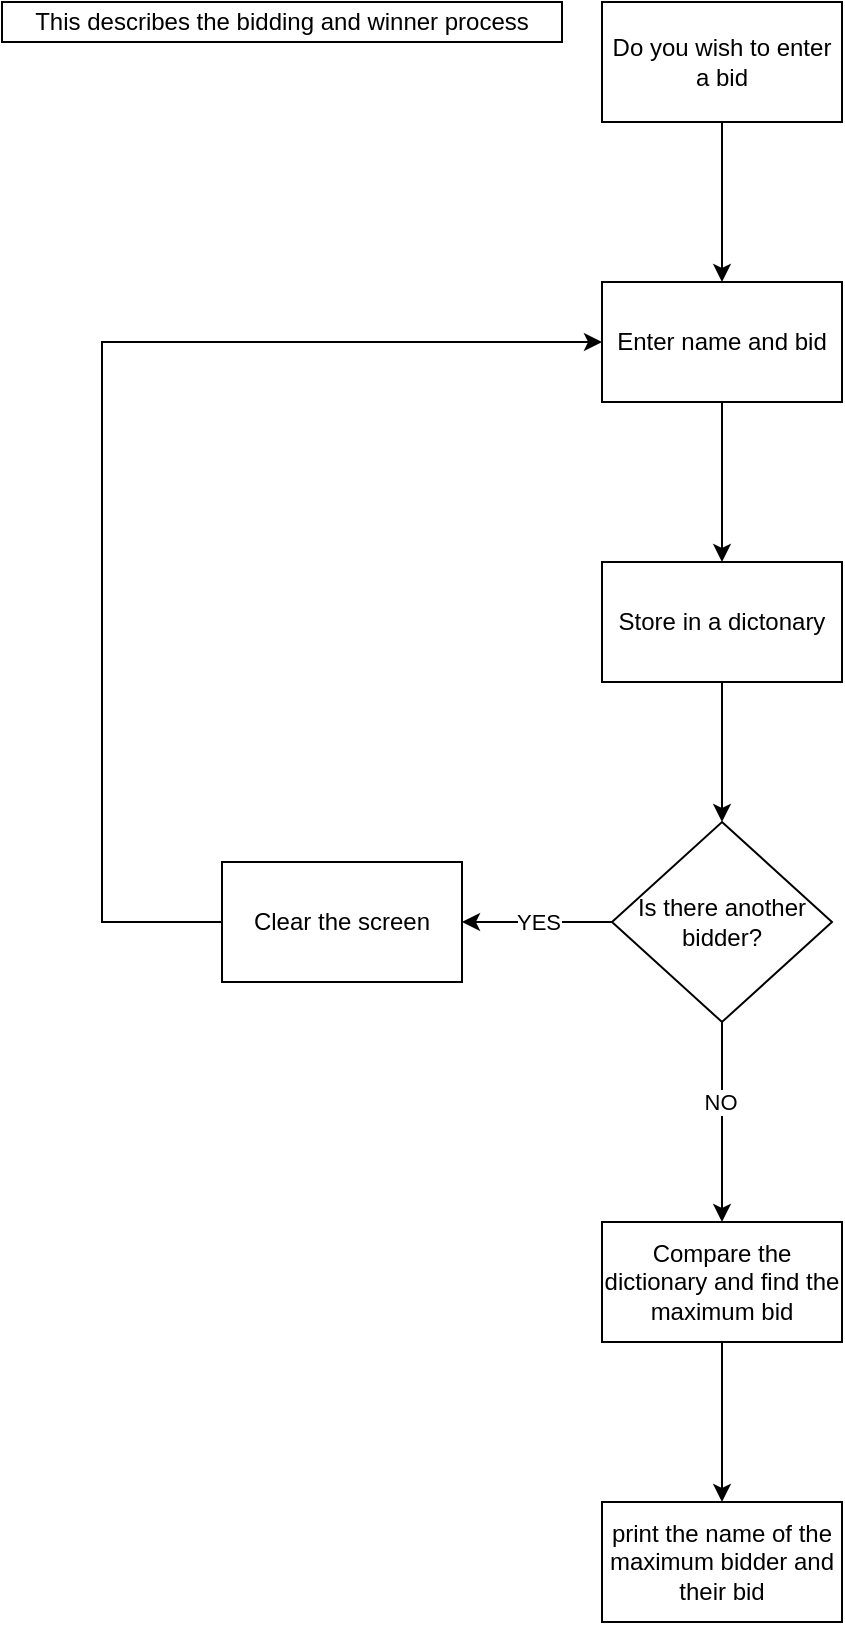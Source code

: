 <mxfile version="16.1.0" type="github">
  <diagram id="51RsejREWcCAqMqdmcKm" name="Page-1">
    <mxGraphModel dx="1018" dy="689" grid="1" gridSize="10" guides="1" tooltips="1" connect="1" arrows="1" fold="1" page="1" pageScale="1" pageWidth="827" pageHeight="1169" math="0" shadow="0">
      <root>
        <mxCell id="0" />
        <mxCell id="1" parent="0" />
        <mxCell id="va1QGiU9ipJ4OWcK_Gxl-3" value="" style="edgeStyle=orthogonalEdgeStyle;rounded=0;orthogonalLoop=1;jettySize=auto;html=1;" edge="1" parent="1" source="va1QGiU9ipJ4OWcK_Gxl-1" target="va1QGiU9ipJ4OWcK_Gxl-2">
          <mxGeometry relative="1" as="geometry" />
        </mxCell>
        <mxCell id="va1QGiU9ipJ4OWcK_Gxl-1" value="Do you wish to enter a bid" style="rounded=0;whiteSpace=wrap;html=1;" vertex="1" parent="1">
          <mxGeometry x="340" y="40" width="120" height="60" as="geometry" />
        </mxCell>
        <mxCell id="va1QGiU9ipJ4OWcK_Gxl-5" value="" style="edgeStyle=orthogonalEdgeStyle;rounded=0;orthogonalLoop=1;jettySize=auto;html=1;" edge="1" parent="1" source="va1QGiU9ipJ4OWcK_Gxl-2" target="va1QGiU9ipJ4OWcK_Gxl-4">
          <mxGeometry relative="1" as="geometry" />
        </mxCell>
        <mxCell id="va1QGiU9ipJ4OWcK_Gxl-2" value="Enter name and bid&lt;br&gt;" style="whiteSpace=wrap;html=1;rounded=0;" vertex="1" parent="1">
          <mxGeometry x="340" y="180" width="120" height="60" as="geometry" />
        </mxCell>
        <mxCell id="va1QGiU9ipJ4OWcK_Gxl-9" value="" style="edgeStyle=orthogonalEdgeStyle;rounded=0;orthogonalLoop=1;jettySize=auto;html=1;" edge="1" parent="1" source="va1QGiU9ipJ4OWcK_Gxl-4" target="va1QGiU9ipJ4OWcK_Gxl-8">
          <mxGeometry relative="1" as="geometry" />
        </mxCell>
        <mxCell id="va1QGiU9ipJ4OWcK_Gxl-4" value="Store in a dictonary" style="whiteSpace=wrap;html=1;rounded=0;" vertex="1" parent="1">
          <mxGeometry x="340" y="320" width="120" height="60" as="geometry" />
        </mxCell>
        <mxCell id="va1QGiU9ipJ4OWcK_Gxl-11" value="YES" style="edgeStyle=orthogonalEdgeStyle;rounded=0;orthogonalLoop=1;jettySize=auto;html=1;" edge="1" parent="1" source="va1QGiU9ipJ4OWcK_Gxl-8" target="va1QGiU9ipJ4OWcK_Gxl-10">
          <mxGeometry relative="1" as="geometry" />
        </mxCell>
        <mxCell id="va1QGiU9ipJ4OWcK_Gxl-14" value="" style="edgeStyle=orthogonalEdgeStyle;rounded=0;orthogonalLoop=1;jettySize=auto;html=1;" edge="1" parent="1" source="va1QGiU9ipJ4OWcK_Gxl-8" target="va1QGiU9ipJ4OWcK_Gxl-13">
          <mxGeometry relative="1" as="geometry" />
        </mxCell>
        <mxCell id="va1QGiU9ipJ4OWcK_Gxl-18" value="NO" style="edgeLabel;html=1;align=center;verticalAlign=middle;resizable=0;points=[];" vertex="1" connectable="0" parent="va1QGiU9ipJ4OWcK_Gxl-14">
          <mxGeometry x="-0.2" y="-1" relative="1" as="geometry">
            <mxPoint as="offset" />
          </mxGeometry>
        </mxCell>
        <mxCell id="va1QGiU9ipJ4OWcK_Gxl-8" value="Is there another bidder?" style="rhombus;whiteSpace=wrap;html=1;rounded=0;" vertex="1" parent="1">
          <mxGeometry x="345" y="450" width="110" height="100" as="geometry" />
        </mxCell>
        <mxCell id="va1QGiU9ipJ4OWcK_Gxl-12" style="edgeStyle=orthogonalEdgeStyle;rounded=0;orthogonalLoop=1;jettySize=auto;html=1;entryX=0;entryY=0.5;entryDx=0;entryDy=0;" edge="1" parent="1" source="va1QGiU9ipJ4OWcK_Gxl-10" target="va1QGiU9ipJ4OWcK_Gxl-2">
          <mxGeometry relative="1" as="geometry">
            <mxPoint x="240" y="280" as="targetPoint" />
            <Array as="points">
              <mxPoint x="90" y="500" />
              <mxPoint x="90" y="210" />
            </Array>
          </mxGeometry>
        </mxCell>
        <mxCell id="va1QGiU9ipJ4OWcK_Gxl-10" value="Clear the screen" style="whiteSpace=wrap;html=1;rounded=0;" vertex="1" parent="1">
          <mxGeometry x="150" y="470" width="120" height="60" as="geometry" />
        </mxCell>
        <mxCell id="va1QGiU9ipJ4OWcK_Gxl-16" value="" style="edgeStyle=orthogonalEdgeStyle;rounded=0;orthogonalLoop=1;jettySize=auto;html=1;" edge="1" parent="1" source="va1QGiU9ipJ4OWcK_Gxl-13" target="va1QGiU9ipJ4OWcK_Gxl-15">
          <mxGeometry relative="1" as="geometry" />
        </mxCell>
        <mxCell id="va1QGiU9ipJ4OWcK_Gxl-13" value="Compare the dictionary and find the maximum bid" style="whiteSpace=wrap;html=1;rounded=0;" vertex="1" parent="1">
          <mxGeometry x="340" y="650" width="120" height="60" as="geometry" />
        </mxCell>
        <mxCell id="va1QGiU9ipJ4OWcK_Gxl-15" value="print the name of the maximum bidder and their bid" style="whiteSpace=wrap;html=1;rounded=0;" vertex="1" parent="1">
          <mxGeometry x="340" y="790" width="120" height="60" as="geometry" />
        </mxCell>
        <mxCell id="va1QGiU9ipJ4OWcK_Gxl-17" value="This describes the bidding and winner process" style="rounded=0;whiteSpace=wrap;html=1;" vertex="1" parent="1">
          <mxGeometry x="40" y="40" width="280" height="20" as="geometry" />
        </mxCell>
      </root>
    </mxGraphModel>
  </diagram>
</mxfile>

